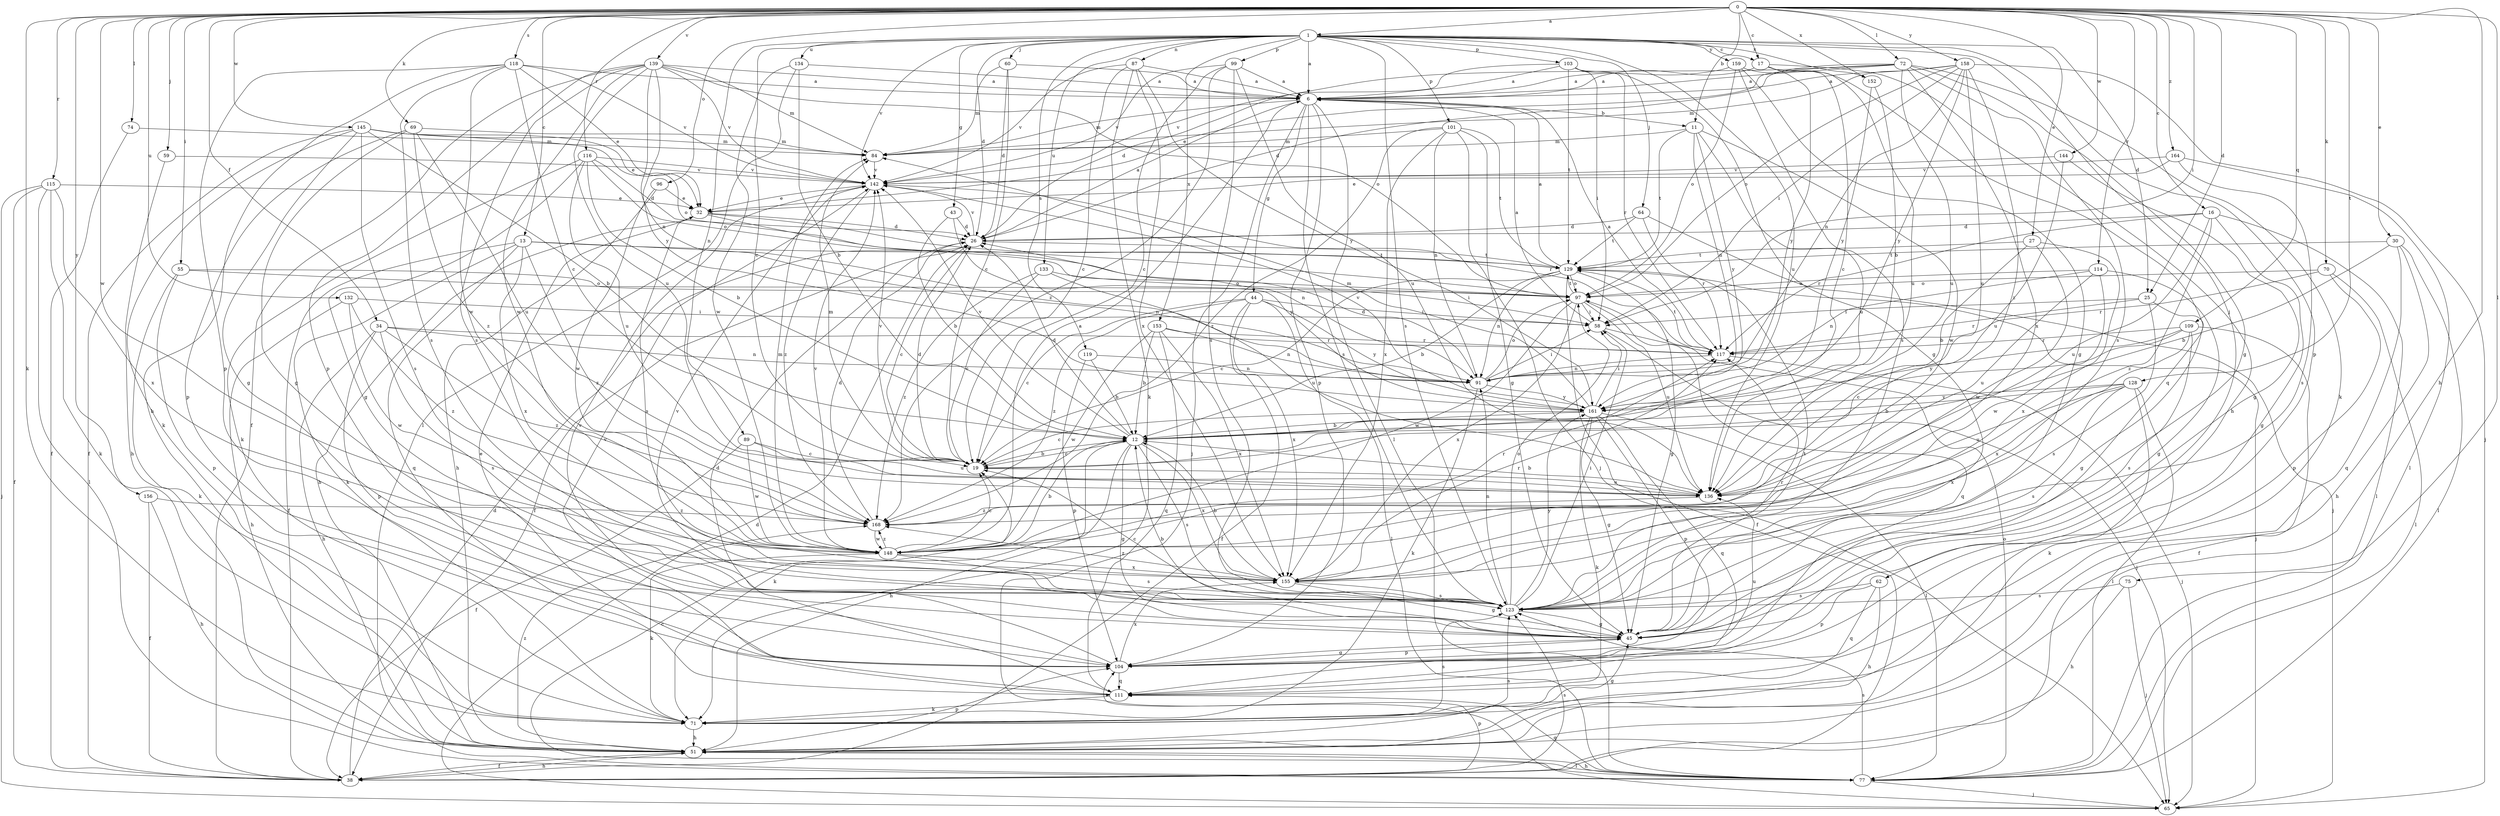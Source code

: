 strict digraph  {
0;
1;
6;
11;
12;
13;
16;
17;
19;
25;
26;
27;
30;
32;
34;
38;
43;
44;
45;
51;
55;
58;
59;
60;
62;
64;
65;
69;
70;
71;
72;
74;
75;
77;
84;
87;
89;
91;
96;
97;
99;
101;
103;
104;
109;
111;
114;
115;
116;
117;
118;
119;
123;
128;
129;
132;
133;
134;
136;
139;
142;
144;
145;
148;
152;
153;
155;
156;
158;
159;
161;
164;
168;
0 -> 1  [label=a];
0 -> 11  [label=b];
0 -> 13  [label=c];
0 -> 16  [label=c];
0 -> 17  [label=c];
0 -> 25  [label=d];
0 -> 27  [label=e];
0 -> 30  [label=e];
0 -> 34  [label=f];
0 -> 51  [label=h];
0 -> 55  [label=i];
0 -> 58  [label=i];
0 -> 59  [label=j];
0 -> 69  [label=k];
0 -> 70  [label=k];
0 -> 71  [label=k];
0 -> 72  [label=l];
0 -> 74  [label=l];
0 -> 75  [label=l];
0 -> 96  [label=o];
0 -> 109  [label=q];
0 -> 114  [label=r];
0 -> 115  [label=r];
0 -> 116  [label=r];
0 -> 118  [label=s];
0 -> 128  [label=t];
0 -> 132  [label=u];
0 -> 139  [label=v];
0 -> 144  [label=w];
0 -> 145  [label=w];
0 -> 148  [label=w];
0 -> 152  [label=x];
0 -> 156  [label=y];
0 -> 158  [label=y];
0 -> 164  [label=z];
1 -> 6  [label=a];
1 -> 17  [label=c];
1 -> 19  [label=c];
1 -> 25  [label=d];
1 -> 26  [label=d];
1 -> 43  [label=g];
1 -> 60  [label=j];
1 -> 62  [label=j];
1 -> 64  [label=j];
1 -> 87  [label=n];
1 -> 89  [label=n];
1 -> 99  [label=p];
1 -> 101  [label=p];
1 -> 103  [label=p];
1 -> 104  [label=p];
1 -> 119  [label=s];
1 -> 123  [label=s];
1 -> 133  [label=u];
1 -> 134  [label=u];
1 -> 136  [label=u];
1 -> 142  [label=v];
1 -> 152  [label=x];
1 -> 153  [label=x];
1 -> 159  [label=y];
6 -> 11  [label=b];
6 -> 44  [label=g];
6 -> 65  [label=j];
6 -> 77  [label=l];
6 -> 84  [label=m];
6 -> 104  [label=p];
6 -> 123  [label=s];
11 -> 84  [label=m];
11 -> 91  [label=n];
11 -> 129  [label=t];
11 -> 136  [label=u];
11 -> 148  [label=w];
11 -> 161  [label=y];
12 -> 19  [label=c];
12 -> 26  [label=d];
12 -> 45  [label=g];
12 -> 51  [label=h];
12 -> 71  [label=k];
12 -> 123  [label=s];
12 -> 142  [label=v];
12 -> 155  [label=x];
13 -> 38  [label=f];
13 -> 71  [label=k];
13 -> 91  [label=n];
13 -> 111  [label=q];
13 -> 129  [label=t];
13 -> 155  [label=x];
13 -> 168  [label=z];
16 -> 26  [label=d];
16 -> 45  [label=g];
16 -> 77  [label=l];
16 -> 117  [label=r];
16 -> 136  [label=u];
16 -> 168  [label=z];
17 -> 6  [label=a];
17 -> 19  [label=c];
17 -> 51  [label=h];
17 -> 136  [label=u];
17 -> 161  [label=y];
19 -> 12  [label=b];
19 -> 26  [label=d];
19 -> 84  [label=m];
19 -> 136  [label=u];
19 -> 142  [label=v];
25 -> 45  [label=g];
25 -> 58  [label=i];
25 -> 117  [label=r];
25 -> 123  [label=s];
26 -> 6  [label=a];
26 -> 19  [label=c];
26 -> 38  [label=f];
26 -> 129  [label=t];
26 -> 142  [label=v];
27 -> 12  [label=b];
27 -> 129  [label=t];
27 -> 148  [label=w];
27 -> 155  [label=x];
30 -> 12  [label=b];
30 -> 51  [label=h];
30 -> 77  [label=l];
30 -> 111  [label=q];
30 -> 129  [label=t];
32 -> 26  [label=d];
32 -> 51  [label=h];
32 -> 91  [label=n];
32 -> 123  [label=s];
32 -> 129  [label=t];
34 -> 51  [label=h];
34 -> 91  [label=n];
34 -> 104  [label=p];
34 -> 117  [label=r];
34 -> 123  [label=s];
34 -> 168  [label=z];
38 -> 26  [label=d];
38 -> 51  [label=h];
38 -> 104  [label=p];
38 -> 123  [label=s];
43 -> 12  [label=b];
43 -> 26  [label=d];
43 -> 161  [label=y];
44 -> 19  [label=c];
44 -> 38  [label=f];
44 -> 58  [label=i];
44 -> 77  [label=l];
44 -> 155  [label=x];
44 -> 161  [label=y];
44 -> 168  [label=z];
45 -> 12  [label=b];
45 -> 104  [label=p];
45 -> 129  [label=t];
45 -> 142  [label=v];
51 -> 38  [label=f];
51 -> 77  [label=l];
51 -> 104  [label=p];
51 -> 123  [label=s];
51 -> 168  [label=z];
55 -> 58  [label=i];
55 -> 71  [label=k];
55 -> 97  [label=o];
55 -> 104  [label=p];
58 -> 6  [label=a];
58 -> 65  [label=j];
58 -> 117  [label=r];
59 -> 51  [label=h];
59 -> 142  [label=v];
60 -> 6  [label=a];
60 -> 19  [label=c];
60 -> 26  [label=d];
60 -> 84  [label=m];
62 -> 51  [label=h];
62 -> 104  [label=p];
62 -> 111  [label=q];
62 -> 123  [label=s];
64 -> 26  [label=d];
64 -> 65  [label=j];
64 -> 117  [label=r];
64 -> 129  [label=t];
65 -> 26  [label=d];
69 -> 45  [label=g];
69 -> 84  [label=m];
69 -> 104  [label=p];
69 -> 136  [label=u];
69 -> 168  [label=z];
70 -> 77  [label=l];
70 -> 97  [label=o];
70 -> 104  [label=p];
70 -> 117  [label=r];
71 -> 45  [label=g];
71 -> 51  [label=h];
71 -> 123  [label=s];
72 -> 6  [label=a];
72 -> 26  [label=d];
72 -> 32  [label=e];
72 -> 45  [label=g];
72 -> 71  [label=k];
72 -> 123  [label=s];
72 -> 136  [label=u];
72 -> 142  [label=v];
72 -> 155  [label=x];
74 -> 38  [label=f];
74 -> 84  [label=m];
75 -> 51  [label=h];
75 -> 65  [label=j];
75 -> 123  [label=s];
77 -> 19  [label=c];
77 -> 51  [label=h];
77 -> 65  [label=j];
77 -> 97  [label=o];
77 -> 111  [label=q];
77 -> 123  [label=s];
84 -> 142  [label=v];
87 -> 6  [label=a];
87 -> 19  [label=c];
87 -> 71  [label=k];
87 -> 142  [label=v];
87 -> 155  [label=x];
87 -> 161  [label=y];
89 -> 19  [label=c];
89 -> 38  [label=f];
89 -> 136  [label=u];
89 -> 148  [label=w];
91 -> 26  [label=d];
91 -> 58  [label=i];
91 -> 71  [label=k];
91 -> 97  [label=o];
91 -> 161  [label=y];
96 -> 32  [label=e];
96 -> 51  [label=h];
96 -> 148  [label=w];
97 -> 58  [label=i];
97 -> 111  [label=q];
97 -> 129  [label=t];
97 -> 136  [label=u];
97 -> 148  [label=w];
97 -> 155  [label=x];
99 -> 6  [label=a];
99 -> 19  [label=c];
99 -> 123  [label=s];
99 -> 136  [label=u];
99 -> 142  [label=v];
99 -> 168  [label=z];
101 -> 45  [label=g];
101 -> 65  [label=j];
101 -> 84  [label=m];
101 -> 91  [label=n];
101 -> 129  [label=t];
101 -> 155  [label=x];
101 -> 168  [label=z];
103 -> 6  [label=a];
103 -> 26  [label=d];
103 -> 45  [label=g];
103 -> 58  [label=i];
103 -> 117  [label=r];
103 -> 129  [label=t];
104 -> 45  [label=g];
104 -> 111  [label=q];
104 -> 136  [label=u];
104 -> 142  [label=v];
104 -> 155  [label=x];
109 -> 19  [label=c];
109 -> 38  [label=f];
109 -> 117  [label=r];
109 -> 123  [label=s];
109 -> 155  [label=x];
109 -> 161  [label=y];
111 -> 26  [label=d];
111 -> 32  [label=e];
111 -> 71  [label=k];
111 -> 142  [label=v];
114 -> 45  [label=g];
114 -> 91  [label=n];
114 -> 97  [label=o];
114 -> 136  [label=u];
114 -> 148  [label=w];
115 -> 32  [label=e];
115 -> 38  [label=f];
115 -> 65  [label=j];
115 -> 71  [label=k];
115 -> 77  [label=l];
115 -> 155  [label=x];
116 -> 12  [label=b];
116 -> 26  [label=d];
116 -> 45  [label=g];
116 -> 71  [label=k];
116 -> 97  [label=o];
116 -> 136  [label=u];
116 -> 142  [label=v];
117 -> 6  [label=a];
117 -> 65  [label=j];
117 -> 91  [label=n];
117 -> 129  [label=t];
118 -> 6  [label=a];
118 -> 19  [label=c];
118 -> 32  [label=e];
118 -> 51  [label=h];
118 -> 104  [label=p];
118 -> 123  [label=s];
118 -> 142  [label=v];
118 -> 148  [label=w];
119 -> 12  [label=b];
119 -> 91  [label=n];
119 -> 104  [label=p];
123 -> 19  [label=c];
123 -> 45  [label=g];
123 -> 58  [label=i];
123 -> 91  [label=n];
123 -> 97  [label=o];
123 -> 117  [label=r];
123 -> 161  [label=y];
128 -> 12  [label=b];
128 -> 71  [label=k];
128 -> 77  [label=l];
128 -> 123  [label=s];
128 -> 136  [label=u];
128 -> 155  [label=x];
128 -> 161  [label=y];
129 -> 6  [label=a];
129 -> 12  [label=b];
129 -> 19  [label=c];
129 -> 38  [label=f];
129 -> 45  [label=g];
129 -> 65  [label=j];
129 -> 91  [label=n];
129 -> 97  [label=o];
132 -> 51  [label=h];
132 -> 58  [label=i];
132 -> 148  [label=w];
132 -> 168  [label=z];
133 -> 19  [label=c];
133 -> 97  [label=o];
133 -> 136  [label=u];
133 -> 168  [label=z];
134 -> 6  [label=a];
134 -> 12  [label=b];
134 -> 77  [label=l];
134 -> 148  [label=w];
136 -> 12  [label=b];
136 -> 168  [label=z];
139 -> 6  [label=a];
139 -> 38  [label=f];
139 -> 84  [label=m];
139 -> 91  [label=n];
139 -> 97  [label=o];
139 -> 104  [label=p];
139 -> 123  [label=s];
139 -> 136  [label=u];
139 -> 142  [label=v];
139 -> 148  [label=w];
139 -> 161  [label=y];
142 -> 32  [label=e];
142 -> 117  [label=r];
142 -> 168  [label=z];
144 -> 45  [label=g];
144 -> 136  [label=u];
144 -> 142  [label=v];
145 -> 12  [label=b];
145 -> 32  [label=e];
145 -> 38  [label=f];
145 -> 45  [label=g];
145 -> 71  [label=k];
145 -> 84  [label=m];
145 -> 97  [label=o];
145 -> 123  [label=s];
148 -> 6  [label=a];
148 -> 12  [label=b];
148 -> 19  [label=c];
148 -> 71  [label=k];
148 -> 84  [label=m];
148 -> 117  [label=r];
148 -> 123  [label=s];
148 -> 142  [label=v];
148 -> 155  [label=x];
148 -> 168  [label=z];
152 -> 12  [label=b];
152 -> 161  [label=y];
153 -> 12  [label=b];
153 -> 91  [label=n];
153 -> 111  [label=q];
153 -> 117  [label=r];
153 -> 148  [label=w];
153 -> 155  [label=x];
155 -> 12  [label=b];
155 -> 45  [label=g];
155 -> 117  [label=r];
155 -> 123  [label=s];
155 -> 168  [label=z];
156 -> 38  [label=f];
156 -> 51  [label=h];
156 -> 168  [label=z];
158 -> 6  [label=a];
158 -> 58  [label=i];
158 -> 65  [label=j];
158 -> 84  [label=m];
158 -> 91  [label=n];
158 -> 97  [label=o];
158 -> 136  [label=u];
158 -> 161  [label=y];
158 -> 168  [label=z];
159 -> 6  [label=a];
159 -> 45  [label=g];
159 -> 97  [label=o];
159 -> 111  [label=q];
159 -> 123  [label=s];
161 -> 12  [label=b];
161 -> 19  [label=c];
161 -> 45  [label=g];
161 -> 58  [label=i];
161 -> 71  [label=k];
161 -> 77  [label=l];
161 -> 84  [label=m];
161 -> 104  [label=p];
161 -> 111  [label=q];
161 -> 142  [label=v];
164 -> 32  [label=e];
164 -> 77  [label=l];
164 -> 123  [label=s];
164 -> 142  [label=v];
168 -> 26  [label=d];
168 -> 148  [label=w];
}
